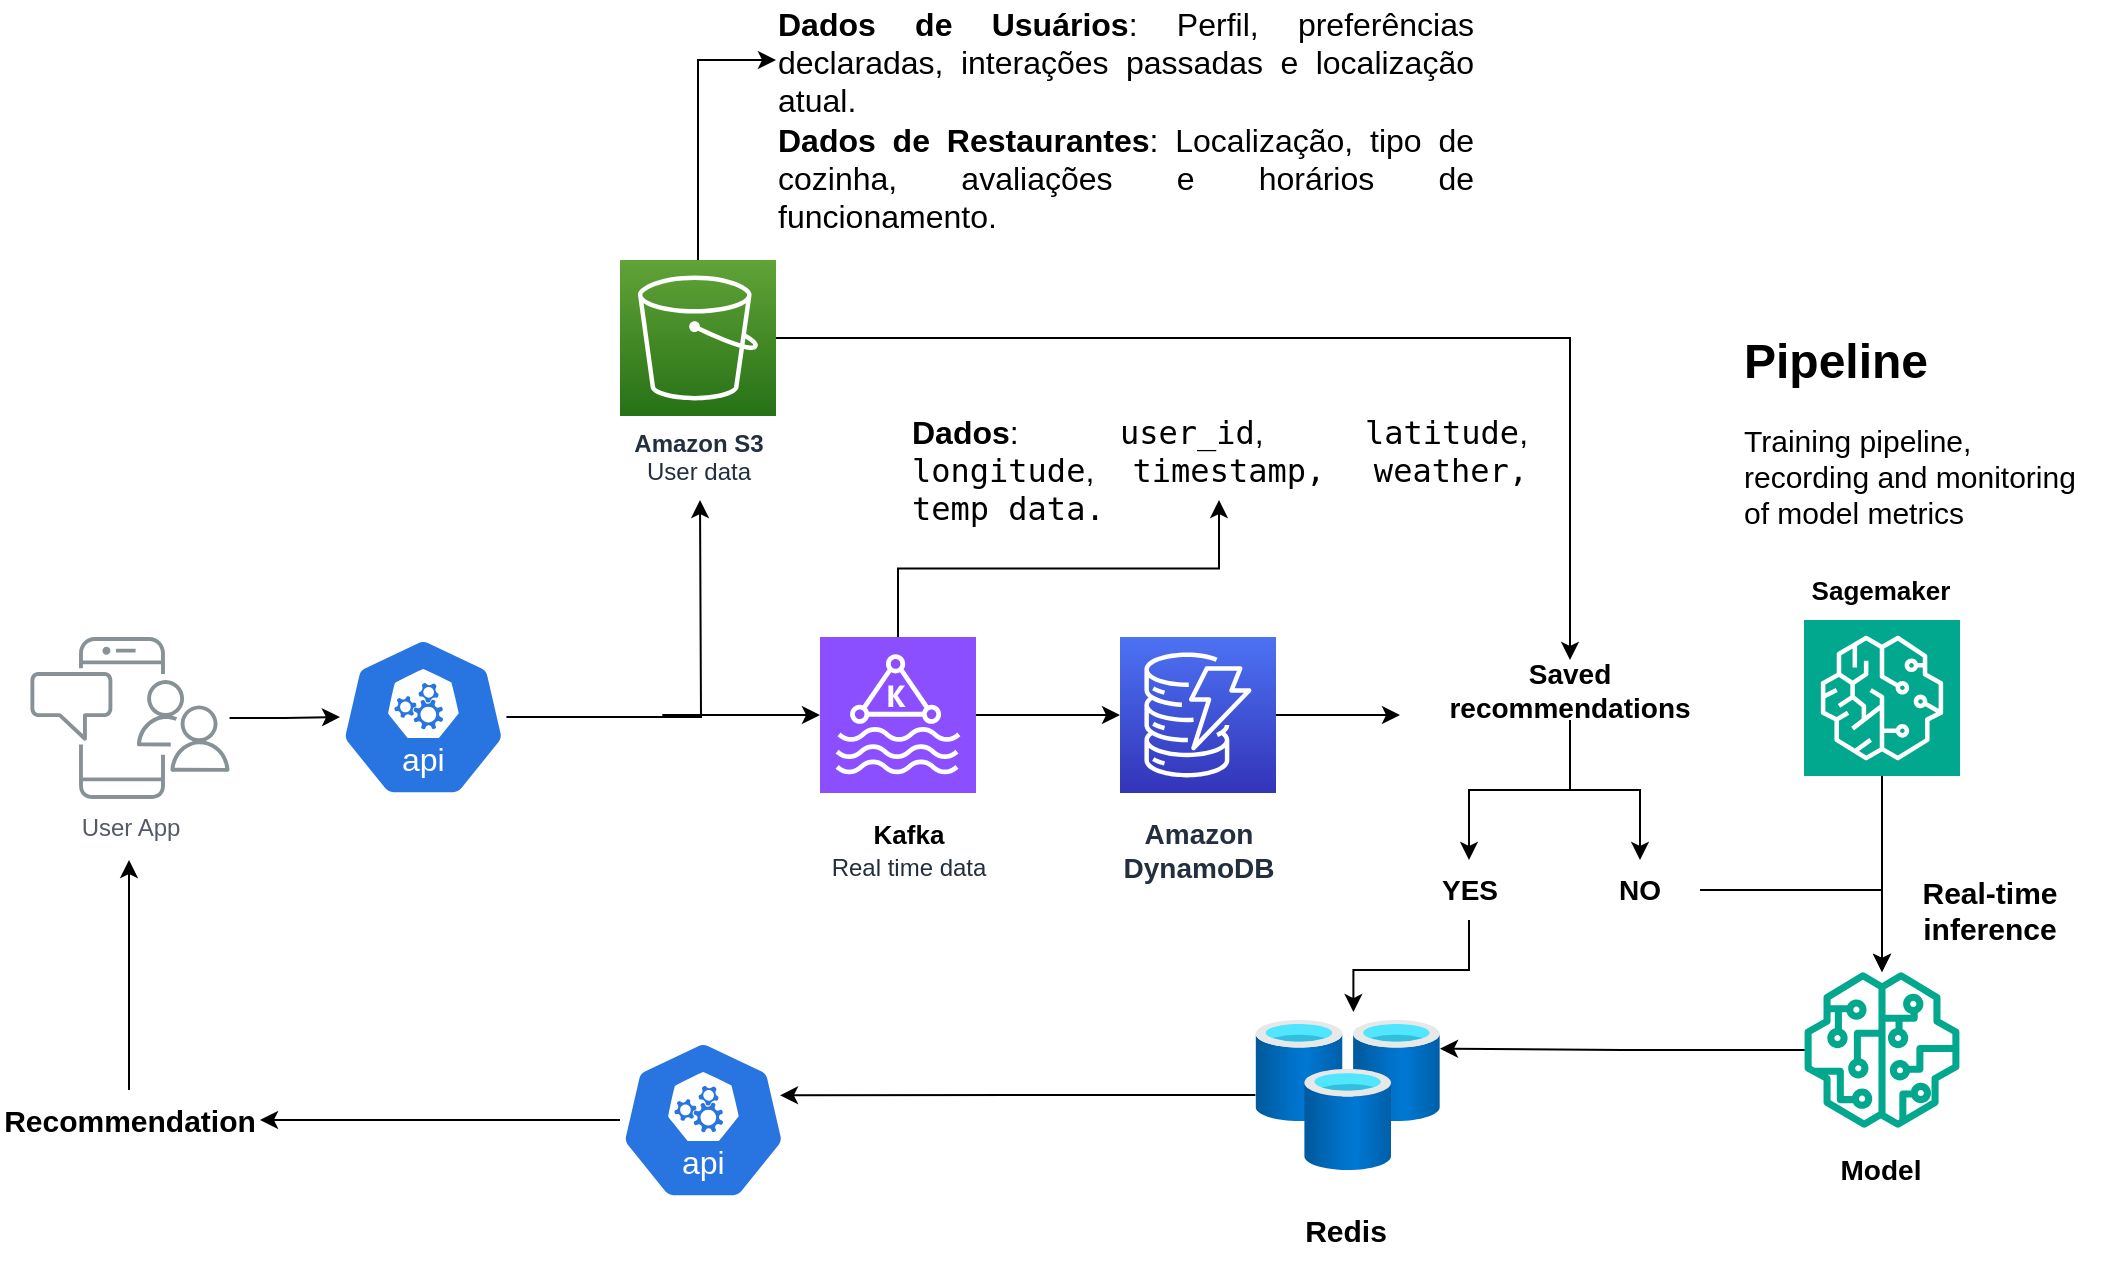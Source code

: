 <mxfile version="24.8.0">
  <diagram id="Ht1M8jgEwFfnCIfOTk4-" name="Page-1">
    <mxGraphModel dx="1590" dy="1654" grid="1" gridSize="10" guides="1" tooltips="1" connect="1" arrows="1" fold="1" page="1" pageScale="1" pageWidth="1169" pageHeight="827" math="0" shadow="0">
      <root>
        <mxCell id="0" />
        <mxCell id="1" parent="0" />
        <mxCell id="eDAjQBh9nqvi1OD6s-QJ-45" value="" style="edgeStyle=orthogonalEdgeStyle;rounded=0;orthogonalLoop=1;jettySize=auto;html=1;" edge="1" parent="1" source="UEzPUAAOIrF-is8g5C7q-110" target="eDAjQBh9nqvi1OD6s-QJ-43">
          <mxGeometry relative="1" as="geometry" />
        </mxCell>
        <mxCell id="UEzPUAAOIrF-is8g5C7q-110" value="User App" style="outlineConnect=0;gradientColor=none;fontColor=#545B64;strokeColor=none;fillColor=#879196;dashed=0;verticalLabelPosition=bottom;verticalAlign=top;align=center;html=1;fontSize=12;fontStyle=0;aspect=fixed;shape=mxgraph.aws4.illustration_notification;pointerEvents=1;labelBackgroundColor=#ffffff;" parent="1" vertex="1">
          <mxGeometry x="55" y="208.5" width="100" height="81" as="geometry" />
        </mxCell>
        <mxCell id="eDAjQBh9nqvi1OD6s-QJ-6" style="edgeStyle=orthogonalEdgeStyle;rounded=0;orthogonalLoop=1;jettySize=auto;html=1;entryX=0;entryY=0.25;entryDx=0;entryDy=0;" edge="1" parent="1" source="UEzPUAAOIrF-is8g5C7q-116" target="eDAjQBh9nqvi1OD6s-QJ-4">
          <mxGeometry relative="1" as="geometry" />
        </mxCell>
        <mxCell id="eDAjQBh9nqvi1OD6s-QJ-58" style="edgeStyle=orthogonalEdgeStyle;rounded=0;orthogonalLoop=1;jettySize=auto;html=1;entryX=0.5;entryY=0;entryDx=0;entryDy=0;" edge="1" parent="1" source="UEzPUAAOIrF-is8g5C7q-116" target="eDAjQBh9nqvi1OD6s-QJ-51">
          <mxGeometry relative="1" as="geometry" />
        </mxCell>
        <mxCell id="UEzPUAAOIrF-is8g5C7q-116" value="&lt;b&gt;Amazon S3&lt;/b&gt;&lt;div&gt;User data&lt;/div&gt;" style="outlineConnect=0;fontColor=#232F3E;gradientColor=#60A337;gradientDirection=north;fillColor=#277116;strokeColor=#ffffff;dashed=0;verticalLabelPosition=bottom;verticalAlign=top;align=center;html=1;fontSize=12;fontStyle=0;aspect=fixed;shape=mxgraph.aws4.resourceIcon;resIcon=mxgraph.aws4.s3;labelBackgroundColor=#ffffff;" parent="1" vertex="1">
          <mxGeometry x="350.0" y="20" width="78" height="78" as="geometry" />
        </mxCell>
        <mxCell id="eDAjQBh9nqvi1OD6s-QJ-60" style="edgeStyle=orthogonalEdgeStyle;rounded=0;orthogonalLoop=1;jettySize=auto;html=1;" edge="1" parent="1" source="UEzPUAAOIrF-is8g5C7q-119">
          <mxGeometry relative="1" as="geometry">
            <mxPoint x="740" y="247.5" as="targetPoint" />
          </mxGeometry>
        </mxCell>
        <mxCell id="UEzPUAAOIrF-is8g5C7q-119" value="&lt;b style=&quot;font-size: 14px;&quot;&gt;Amazon&lt;br&gt;DynamoDB&lt;/b&gt;" style="outlineConnect=0;fontColor=#232F3E;gradientColor=#4D72F3;gradientDirection=north;fillColor=#3334B9;strokeColor=#ffffff;dashed=0;verticalLabelPosition=bottom;verticalAlign=top;align=center;html=1;fontSize=12;fontStyle=0;aspect=fixed;shape=mxgraph.aws4.resourceIcon;resIcon=mxgraph.aws4.dynamodb;labelBackgroundColor=#ffffff;spacingTop=5;" parent="1" vertex="1">
          <mxGeometry x="600.0" y="208.5" width="78" height="78" as="geometry" />
        </mxCell>
        <mxCell id="eDAjQBh9nqvi1OD6s-QJ-4" value="&lt;div style=&quot;text-align: justify;&quot;&gt;&lt;strong style=&quot;font-size: 16px; background-color: initial;&quot;&gt;Dados de Usuários&lt;/strong&gt;&lt;span style=&quot;font-size: 16px; background-color: initial;&quot;&gt;: Perfil, preferências declaradas, interações passadas e localização atual.&lt;/span&gt;&lt;/div&gt;&lt;div style=&quot;text-align: justify;&quot;&gt;&lt;font style=&quot;font-size: 16px;&quot;&gt;&lt;strong&gt;Dados de Restaurantes&lt;/strong&gt;: Localização, tipo de cozinha, avaliações e horários de funcionamento.&lt;/font&gt;&lt;/div&gt;" style="text;html=1;align=center;verticalAlign=middle;whiteSpace=wrap;rounded=0;" vertex="1" parent="1">
          <mxGeometry x="428" y="-110" width="350" height="120" as="geometry" />
        </mxCell>
        <mxCell id="eDAjQBh9nqvi1OD6s-QJ-7" value="&lt;div style=&quot;text-align: justify;&quot;&gt;&lt;b style=&quot;font-size: 16px; background-color: initial;&quot;&gt;Dados&lt;/b&gt;&lt;span style=&quot;font-size: 16px; background-color: initial;&quot;&gt;:&amp;nbsp;&lt;/span&gt;&lt;code style=&quot;font-size: 16px; background-color: initial;&quot;&gt;user_id&lt;/code&gt;&lt;span style=&quot;font-size: 16px; background-color: initial;&quot;&gt;, &lt;/span&gt;&lt;code style=&quot;font-size: 16px; background-color: initial;&quot;&gt;latitude&lt;/code&gt;&lt;span style=&quot;font-size: 16px; background-color: initial;&quot;&gt;, &lt;/span&gt;&lt;code style=&quot;font-size: 16px; background-color: initial;&quot;&gt;longitude&lt;/code&gt;&lt;span style=&quot;font-size: 16px; background-color: initial;&quot;&gt;, &lt;/span&gt;&lt;code style=&quot;font-size: 16px; background-color: initial;&quot;&gt;timestamp, weather, temp data.&lt;/code&gt;&lt;/div&gt;" style="text;html=1;align=center;verticalAlign=middle;whiteSpace=wrap;rounded=0;" vertex="1" parent="1">
          <mxGeometry x="494.5" y="110" width="310" height="30" as="geometry" />
        </mxCell>
        <mxCell id="eDAjQBh9nqvi1OD6s-QJ-12" style="edgeStyle=orthogonalEdgeStyle;rounded=0;orthogonalLoop=1;jettySize=auto;html=1;" edge="1" parent="1" source="eDAjQBh9nqvi1OD6s-QJ-9" target="eDAjQBh9nqvi1OD6s-QJ-7">
          <mxGeometry relative="1" as="geometry" />
        </mxCell>
        <mxCell id="eDAjQBh9nqvi1OD6s-QJ-57" value="" style="edgeStyle=orthogonalEdgeStyle;rounded=0;orthogonalLoop=1;jettySize=auto;html=1;" edge="1" parent="1" source="eDAjQBh9nqvi1OD6s-QJ-9" target="UEzPUAAOIrF-is8g5C7q-119">
          <mxGeometry relative="1" as="geometry" />
        </mxCell>
        <mxCell id="eDAjQBh9nqvi1OD6s-QJ-9" value="" style="sketch=0;points=[[0,0,0],[0.25,0,0],[0.5,0,0],[0.75,0,0],[1,0,0],[0,1,0],[0.25,1,0],[0.5,1,0],[0.75,1,0],[1,1,0],[0,0.25,0],[0,0.5,0],[0,0.75,0],[1,0.25,0],[1,0.5,0],[1,0.75,0]];outlineConnect=0;fontColor=#232F3E;fillColor=#8C4FFF;strokeColor=#ffffff;dashed=0;verticalLabelPosition=bottom;verticalAlign=top;align=center;html=1;fontSize=12;fontStyle=0;aspect=fixed;shape=mxgraph.aws4.resourceIcon;resIcon=mxgraph.aws4.managed_streaming_for_kafka;" vertex="1" parent="1">
          <mxGeometry x="450" y="208.5" width="78" height="78" as="geometry" />
        </mxCell>
        <mxCell id="eDAjQBh9nqvi1OD6s-QJ-13" value="&lt;font size=&quot;1&quot; style=&quot;&quot;&gt;&lt;b style=&quot;font-size: 13px;&quot;&gt;Kafka&lt;/b&gt;&lt;/font&gt;&lt;div&gt;&lt;span style=&quot;color: rgb(35, 47, 62); text-wrap-mode: nowrap; background-color: rgb(255, 255, 255);&quot;&gt;Real time data&lt;/span&gt;&lt;font size=&quot;1&quot; style=&quot;&quot;&gt;&lt;b style=&quot;font-size: 13px;&quot;&gt;&lt;/b&gt;&lt;/font&gt;&lt;/div&gt;" style="text;html=1;align=center;verticalAlign=middle;whiteSpace=wrap;rounded=0;" vertex="1" parent="1">
          <mxGeometry x="450" y="300" width="89" height="30" as="geometry" />
        </mxCell>
        <mxCell id="eDAjQBh9nqvi1OD6s-QJ-25" style="edgeStyle=orthogonalEdgeStyle;rounded=0;orthogonalLoop=1;jettySize=auto;html=1;" edge="1" parent="1" source="eDAjQBh9nqvi1OD6s-QJ-16" target="eDAjQBh9nqvi1OD6s-QJ-23">
          <mxGeometry relative="1" as="geometry" />
        </mxCell>
        <mxCell id="eDAjQBh9nqvi1OD6s-QJ-16" value="" style="sketch=0;points=[[0,0,0],[0.25,0,0],[0.5,0,0],[0.75,0,0],[1,0,0],[0,1,0],[0.25,1,0],[0.5,1,0],[0.75,1,0],[1,1,0],[0,0.25,0],[0,0.5,0],[0,0.75,0],[1,0.25,0],[1,0.5,0],[1,0.75,0]];outlineConnect=0;fontColor=#232F3E;fillColor=#01A88D;strokeColor=#ffffff;dashed=0;verticalLabelPosition=bottom;verticalAlign=top;align=center;html=1;fontSize=12;fontStyle=0;aspect=fixed;shape=mxgraph.aws4.resourceIcon;resIcon=mxgraph.aws4.sagemaker;" vertex="1" parent="1">
          <mxGeometry x="942" y="200" width="78" height="78" as="geometry" />
        </mxCell>
        <mxCell id="eDAjQBh9nqvi1OD6s-QJ-37" value="" style="edgeStyle=orthogonalEdgeStyle;rounded=0;orthogonalLoop=1;jettySize=auto;html=1;" edge="1" parent="1" source="eDAjQBh9nqvi1OD6s-QJ-18" target="eDAjQBh9nqvi1OD6s-QJ-36">
          <mxGeometry relative="1" as="geometry" />
        </mxCell>
        <mxCell id="eDAjQBh9nqvi1OD6s-QJ-18" value="" style="aspect=fixed;sketch=0;html=1;dashed=0;whitespace=wrap;verticalLabelPosition=bottom;verticalAlign=top;fillColor=#2875E2;strokeColor=#ffffff;points=[[0.005,0.63,0],[0.1,0.2,0],[0.9,0.2,0],[0.5,0,0],[0.995,0.63,0],[0.72,0.99,0],[0.5,1,0],[0.28,0.99,0]];shape=mxgraph.kubernetes.icon2;kubernetesLabel=1;prIcon=api" vertex="1" parent="1">
          <mxGeometry x="350" y="410" width="83.33" height="80" as="geometry" />
        </mxCell>
        <mxCell id="eDAjQBh9nqvi1OD6s-QJ-22" value="&lt;b&gt;&lt;font style=&quot;font-size: 14px;&quot;&gt;Model&lt;/font&gt;&lt;/b&gt;" style="text;html=1;align=center;verticalAlign=middle;whiteSpace=wrap;rounded=0;" vertex="1" parent="1">
          <mxGeometry x="941" y="460" width="79" height="30" as="geometry" />
        </mxCell>
        <mxCell id="eDAjQBh9nqvi1OD6s-QJ-23" value="" style="sketch=0;outlineConnect=0;fontColor=#232F3E;gradientColor=none;fillColor=#01A88D;strokeColor=none;dashed=0;verticalLabelPosition=bottom;verticalAlign=top;align=center;html=1;fontSize=12;fontStyle=0;aspect=fixed;pointerEvents=1;shape=mxgraph.aws4.sagemaker_model;" vertex="1" parent="1">
          <mxGeometry x="942" y="376" width="78" height="78" as="geometry" />
        </mxCell>
        <mxCell id="eDAjQBh9nqvi1OD6s-QJ-26" value="&lt;b&gt;&lt;font style=&quot;font-size: 13px;&quot;&gt;Sagemaker&lt;/font&gt;&lt;/b&gt;" style="text;html=1;align=center;verticalAlign=middle;whiteSpace=wrap;rounded=0;" vertex="1" parent="1">
          <mxGeometry x="941" y="170" width="79" height="30" as="geometry" />
        </mxCell>
        <mxCell id="eDAjQBh9nqvi1OD6s-QJ-27" value="&lt;font style=&quot;font-size: 15px;&quot;&gt;&lt;b&gt;Real-time inference&lt;/b&gt;&lt;/font&gt;" style="text;html=1;align=center;verticalAlign=middle;whiteSpace=wrap;rounded=0;" vertex="1" parent="1">
          <mxGeometry x="970" y="330" width="130" height="30" as="geometry" />
        </mxCell>
        <mxCell id="eDAjQBh9nqvi1OD6s-QJ-38" style="edgeStyle=orthogonalEdgeStyle;rounded=0;orthogonalLoop=1;jettySize=auto;html=1;" edge="1" parent="1" source="eDAjQBh9nqvi1OD6s-QJ-36">
          <mxGeometry relative="1" as="geometry">
            <mxPoint x="104.5" y="320" as="targetPoint" />
          </mxGeometry>
        </mxCell>
        <mxCell id="eDAjQBh9nqvi1OD6s-QJ-36" value="&lt;span style=&quot;font-size: 15px;&quot;&gt;&lt;b&gt;Recommendation&lt;/b&gt;&lt;/span&gt;" style="text;html=1;align=center;verticalAlign=middle;whiteSpace=wrap;rounded=0;" vertex="1" parent="1">
          <mxGeometry x="40" y="435" width="130" height="30" as="geometry" />
        </mxCell>
        <mxCell id="eDAjQBh9nqvi1OD6s-QJ-55" style="edgeStyle=orthogonalEdgeStyle;rounded=0;orthogonalLoop=1;jettySize=auto;html=1;" edge="1" parent="1" source="eDAjQBh9nqvi1OD6s-QJ-43">
          <mxGeometry relative="1" as="geometry">
            <mxPoint x="390" y="140.0" as="targetPoint" />
          </mxGeometry>
        </mxCell>
        <mxCell id="eDAjQBh9nqvi1OD6s-QJ-43" value="" style="aspect=fixed;sketch=0;html=1;dashed=0;whitespace=wrap;verticalLabelPosition=bottom;verticalAlign=top;fillColor=#2875E2;strokeColor=#ffffff;points=[[0.005,0.63,0],[0.1,0.2,0],[0.9,0.2,0],[0.5,0,0],[0.995,0.63,0],[0.72,0.99,0],[0.5,1,0],[0.28,0.99,0]];shape=mxgraph.kubernetes.icon2;kubernetesLabel=1;prIcon=api" vertex="1" parent="1">
          <mxGeometry x="210" y="208.5" width="83.33" height="80" as="geometry" />
        </mxCell>
        <mxCell id="eDAjQBh9nqvi1OD6s-QJ-50" value="" style="image;aspect=fixed;html=1;points=[];align=center;fontSize=12;image=img/lib/azure2/databases/Cache_Redis.svg;" vertex="1" parent="1">
          <mxGeometry x="667.69" y="400" width="92.31" height="75" as="geometry" />
        </mxCell>
        <mxCell id="eDAjQBh9nqvi1OD6s-QJ-74" style="edgeStyle=orthogonalEdgeStyle;rounded=0;orthogonalLoop=1;jettySize=auto;html=1;entryX=0.5;entryY=0;entryDx=0;entryDy=0;" edge="1" parent="1" source="eDAjQBh9nqvi1OD6s-QJ-51" target="eDAjQBh9nqvi1OD6s-QJ-62">
          <mxGeometry relative="1" as="geometry" />
        </mxCell>
        <mxCell id="eDAjQBh9nqvi1OD6s-QJ-75" style="edgeStyle=orthogonalEdgeStyle;rounded=0;orthogonalLoop=1;jettySize=auto;html=1;entryX=0.5;entryY=0;entryDx=0;entryDy=0;" edge="1" parent="1" source="eDAjQBh9nqvi1OD6s-QJ-51" target="eDAjQBh9nqvi1OD6s-QJ-63">
          <mxGeometry relative="1" as="geometry" />
        </mxCell>
        <mxCell id="eDAjQBh9nqvi1OD6s-QJ-51" value="&lt;font style=&quot;font-size: 14px;&quot;&gt;&lt;b&gt;Saved recommendations&lt;/b&gt;&lt;/font&gt;" style="text;html=1;align=center;verticalAlign=middle;whiteSpace=wrap;rounded=0;" vertex="1" parent="1">
          <mxGeometry x="750" y="220" width="150" height="30" as="geometry" />
        </mxCell>
        <mxCell id="eDAjQBh9nqvi1OD6s-QJ-56" style="edgeStyle=orthogonalEdgeStyle;rounded=0;orthogonalLoop=1;jettySize=auto;html=1;entryX=0;entryY=0.5;entryDx=0;entryDy=0;entryPerimeter=0;" edge="1" parent="1" source="eDAjQBh9nqvi1OD6s-QJ-43" target="eDAjQBh9nqvi1OD6s-QJ-9">
          <mxGeometry relative="1" as="geometry" />
        </mxCell>
        <mxCell id="eDAjQBh9nqvi1OD6s-QJ-62" value="&lt;font style=&quot;font-size: 14px;&quot;&gt;&lt;b&gt;YES&lt;/b&gt;&lt;/font&gt;" style="text;html=1;align=center;verticalAlign=middle;whiteSpace=wrap;rounded=0;" vertex="1" parent="1">
          <mxGeometry x="744.5" y="320" width="60" height="30" as="geometry" />
        </mxCell>
        <mxCell id="eDAjQBh9nqvi1OD6s-QJ-76" style="edgeStyle=orthogonalEdgeStyle;rounded=0;orthogonalLoop=1;jettySize=auto;html=1;" edge="1" parent="1" source="eDAjQBh9nqvi1OD6s-QJ-63" target="eDAjQBh9nqvi1OD6s-QJ-23">
          <mxGeometry relative="1" as="geometry" />
        </mxCell>
        <mxCell id="eDAjQBh9nqvi1OD6s-QJ-63" value="&lt;font style=&quot;font-size: 14px;&quot;&gt;&lt;b&gt;NO&lt;/b&gt;&lt;/font&gt;" style="text;html=1;align=center;verticalAlign=middle;whiteSpace=wrap;rounded=0;" vertex="1" parent="1">
          <mxGeometry x="830" y="320" width="60" height="30" as="geometry" />
        </mxCell>
        <mxCell id="eDAjQBh9nqvi1OD6s-QJ-77" style="edgeStyle=orthogonalEdgeStyle;rounded=0;orthogonalLoop=1;jettySize=auto;html=1;entryX=0.531;entryY=-0.053;entryDx=0;entryDy=0;entryPerimeter=0;" edge="1" parent="1" source="eDAjQBh9nqvi1OD6s-QJ-62" target="eDAjQBh9nqvi1OD6s-QJ-50">
          <mxGeometry relative="1" as="geometry" />
        </mxCell>
        <mxCell id="eDAjQBh9nqvi1OD6s-QJ-78" style="edgeStyle=orthogonalEdgeStyle;rounded=0;orthogonalLoop=1;jettySize=auto;html=1;entryX=1;entryY=0.191;entryDx=0;entryDy=0;entryPerimeter=0;" edge="1" parent="1" source="eDAjQBh9nqvi1OD6s-QJ-23" target="eDAjQBh9nqvi1OD6s-QJ-50">
          <mxGeometry relative="1" as="geometry" />
        </mxCell>
        <mxCell id="eDAjQBh9nqvi1OD6s-QJ-79" style="edgeStyle=orthogonalEdgeStyle;rounded=0;orthogonalLoop=1;jettySize=auto;html=1;entryX=0.96;entryY=0.346;entryDx=0;entryDy=0;entryPerimeter=0;" edge="1" parent="1" source="eDAjQBh9nqvi1OD6s-QJ-50" target="eDAjQBh9nqvi1OD6s-QJ-18">
          <mxGeometry relative="1" as="geometry" />
        </mxCell>
        <mxCell id="eDAjQBh9nqvi1OD6s-QJ-81" value="&lt;h1 style=&quot;margin-top: 0px;&quot;&gt;Pipeline&lt;/h1&gt;&lt;div&gt;&lt;font style=&quot;font-size: 15px;&quot;&gt;Training pipeline, recording and monitoring of model metrics&lt;/font&gt;&lt;/div&gt;" style="text;html=1;whiteSpace=wrap;overflow=hidden;rounded=0;" vertex="1" parent="1">
          <mxGeometry x="910" y="50" width="180" height="120" as="geometry" />
        </mxCell>
        <mxCell id="eDAjQBh9nqvi1OD6s-QJ-82" value="&lt;font style=&quot;font-size: 15px;&quot;&gt;&lt;b&gt;Redis&lt;/b&gt;&lt;/font&gt;" style="text;html=1;align=center;verticalAlign=middle;whiteSpace=wrap;rounded=0;" vertex="1" parent="1">
          <mxGeometry x="648" y="490" width="130" height="30" as="geometry" />
        </mxCell>
      </root>
    </mxGraphModel>
  </diagram>
</mxfile>
